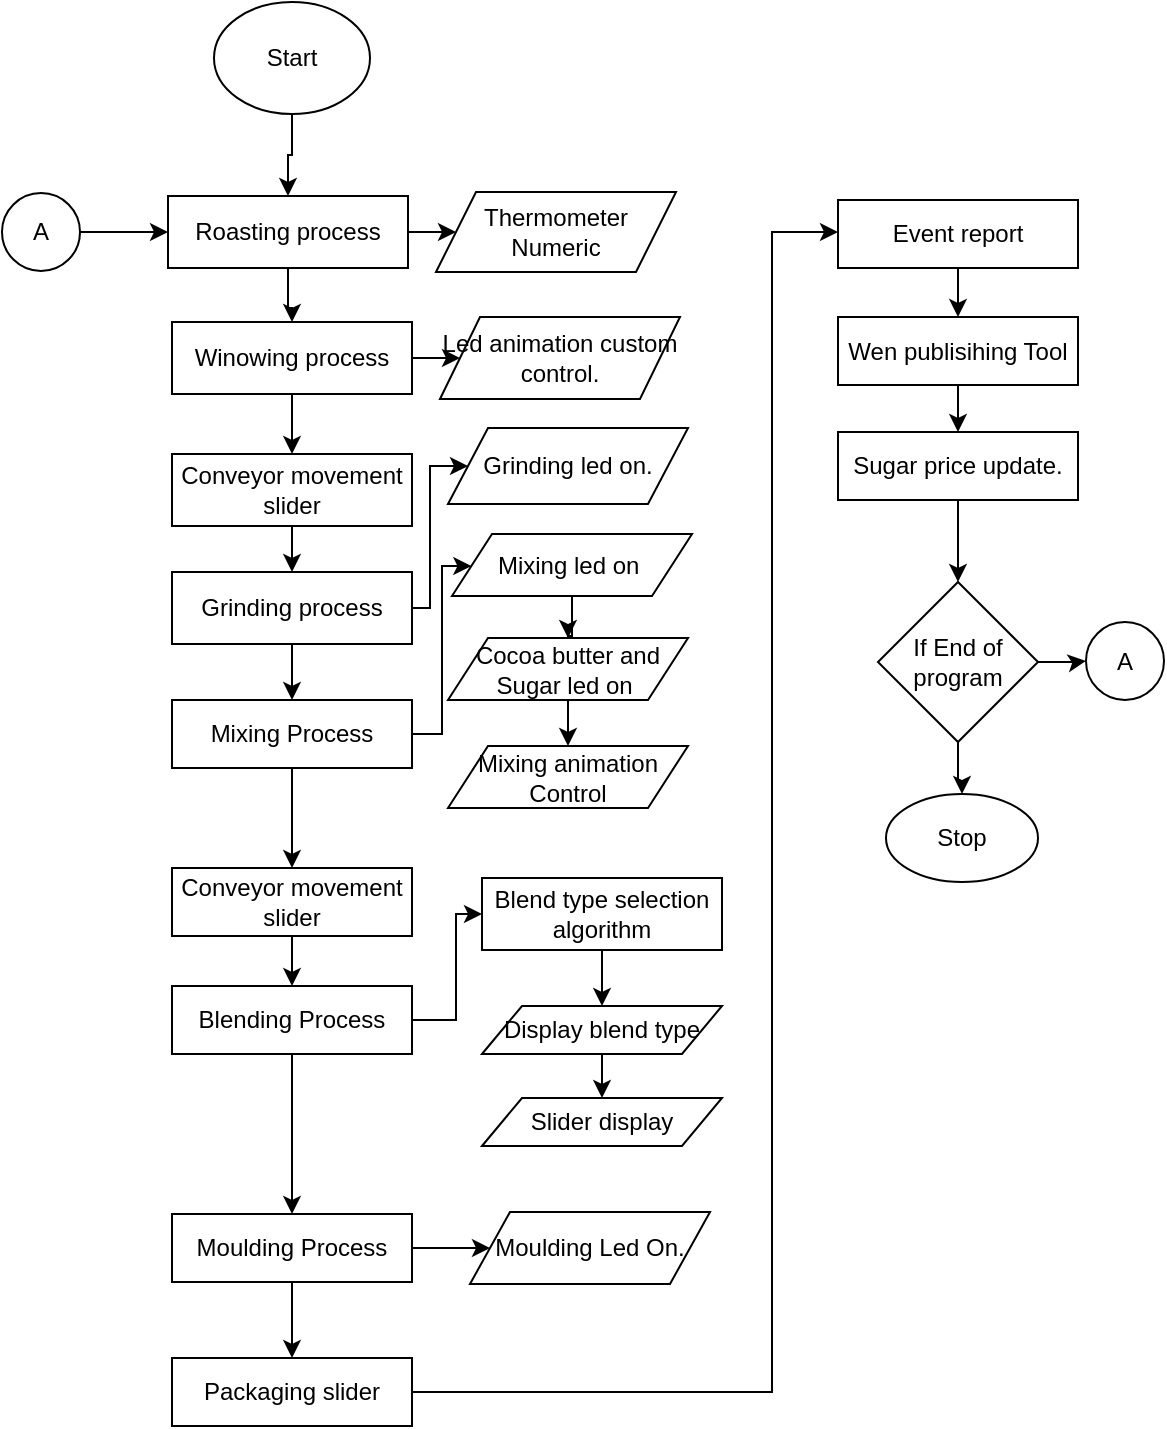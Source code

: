 <mxfile version="14.5.1" type="device"><diagram id="g1VqtaXEK_QpLZ1bGM_5" name="Page-1"><mxGraphModel dx="1851" dy="584" grid="0" gridSize="10" guides="1" tooltips="1" connect="1" arrows="1" fold="1" page="1" pageScale="1" pageWidth="827" pageHeight="1169" math="0" shadow="0"><root><mxCell id="0"/><mxCell id="1" parent="0"/><mxCell id="WnRhC-QqfUcTTKhkGFoe-6" value="" style="edgeStyle=orthogonalEdgeStyle;rounded=0;orthogonalLoop=1;jettySize=auto;html=1;" edge="1" parent="1" source="WnRhC-QqfUcTTKhkGFoe-1" target="WnRhC-QqfUcTTKhkGFoe-2"><mxGeometry relative="1" as="geometry"/></mxCell><mxCell id="WnRhC-QqfUcTTKhkGFoe-1" value="Start" style="ellipse;whiteSpace=wrap;html=1;" vertex="1" parent="1"><mxGeometry x="79" y="25" width="78" height="56" as="geometry"/></mxCell><mxCell id="WnRhC-QqfUcTTKhkGFoe-5" value="" style="edgeStyle=orthogonalEdgeStyle;rounded=0;orthogonalLoop=1;jettySize=auto;html=1;" edge="1" parent="1" source="WnRhC-QqfUcTTKhkGFoe-2" target="WnRhC-QqfUcTTKhkGFoe-4"><mxGeometry relative="1" as="geometry"/></mxCell><mxCell id="WnRhC-QqfUcTTKhkGFoe-8" value="" style="edgeStyle=orthogonalEdgeStyle;rounded=0;orthogonalLoop=1;jettySize=auto;html=1;" edge="1" parent="1" source="WnRhC-QqfUcTTKhkGFoe-2" target="WnRhC-QqfUcTTKhkGFoe-7"><mxGeometry relative="1" as="geometry"/></mxCell><mxCell id="WnRhC-QqfUcTTKhkGFoe-2" value="Roasting process" style="rounded=0;whiteSpace=wrap;html=1;" vertex="1" parent="1"><mxGeometry x="56" y="122" width="120" height="36" as="geometry"/></mxCell><mxCell id="WnRhC-QqfUcTTKhkGFoe-4" value="Thermometer Numeric" style="shape=parallelogram;perimeter=parallelogramPerimeter;whiteSpace=wrap;html=1;fixedSize=1;rounded=0;" vertex="1" parent="1"><mxGeometry x="190" y="120" width="120" height="40" as="geometry"/></mxCell><mxCell id="WnRhC-QqfUcTTKhkGFoe-12" value="" style="edgeStyle=orthogonalEdgeStyle;rounded=0;orthogonalLoop=1;jettySize=auto;html=1;" edge="1" parent="1" source="WnRhC-QqfUcTTKhkGFoe-7" target="WnRhC-QqfUcTTKhkGFoe-11"><mxGeometry relative="1" as="geometry"/></mxCell><mxCell id="WnRhC-QqfUcTTKhkGFoe-14" value="" style="edgeStyle=orthogonalEdgeStyle;rounded=0;orthogonalLoop=1;jettySize=auto;html=1;" edge="1" parent="1" source="WnRhC-QqfUcTTKhkGFoe-7" target="WnRhC-QqfUcTTKhkGFoe-13"><mxGeometry relative="1" as="geometry"/></mxCell><mxCell id="WnRhC-QqfUcTTKhkGFoe-7" value="Winowing process" style="rounded=0;whiteSpace=wrap;html=1;" vertex="1" parent="1"><mxGeometry x="58" y="185" width="120" height="36" as="geometry"/></mxCell><mxCell id="WnRhC-QqfUcTTKhkGFoe-11" value="Led animation custom control." style="shape=parallelogram;perimeter=parallelogramPerimeter;whiteSpace=wrap;html=1;fixedSize=1;" vertex="1" parent="1"><mxGeometry x="192" y="182.5" width="120" height="41" as="geometry"/></mxCell><mxCell id="WnRhC-QqfUcTTKhkGFoe-16" value="" style="edgeStyle=orthogonalEdgeStyle;rounded=0;orthogonalLoop=1;jettySize=auto;html=1;" edge="1" parent="1" source="WnRhC-QqfUcTTKhkGFoe-13" target="WnRhC-QqfUcTTKhkGFoe-15"><mxGeometry relative="1" as="geometry"/></mxCell><mxCell id="WnRhC-QqfUcTTKhkGFoe-13" value="Conveyor movement slider" style="rounded=0;whiteSpace=wrap;html=1;" vertex="1" parent="1"><mxGeometry x="58" y="251" width="120" height="36" as="geometry"/></mxCell><mxCell id="WnRhC-QqfUcTTKhkGFoe-18" value="" style="edgeStyle=orthogonalEdgeStyle;rounded=0;orthogonalLoop=1;jettySize=auto;html=1;" edge="1" parent="1" source="WnRhC-QqfUcTTKhkGFoe-15" target="WnRhC-QqfUcTTKhkGFoe-17"><mxGeometry relative="1" as="geometry"/></mxCell><mxCell id="WnRhC-QqfUcTTKhkGFoe-20" value="" style="edgeStyle=orthogonalEdgeStyle;rounded=0;orthogonalLoop=1;jettySize=auto;html=1;" edge="1" parent="1" source="WnRhC-QqfUcTTKhkGFoe-15" target="WnRhC-QqfUcTTKhkGFoe-19"><mxGeometry relative="1" as="geometry"><Array as="points"><mxPoint x="187" y="328"/><mxPoint x="187" y="257"/></Array></mxGeometry></mxCell><mxCell id="WnRhC-QqfUcTTKhkGFoe-15" value="Grinding process" style="rounded=0;whiteSpace=wrap;html=1;" vertex="1" parent="1"><mxGeometry x="58" y="310" width="120" height="36" as="geometry"/></mxCell><mxCell id="WnRhC-QqfUcTTKhkGFoe-22" value="" style="edgeStyle=orthogonalEdgeStyle;rounded=0;orthogonalLoop=1;jettySize=auto;html=1;" edge="1" parent="1" source="WnRhC-QqfUcTTKhkGFoe-17" target="WnRhC-QqfUcTTKhkGFoe-21"><mxGeometry relative="1" as="geometry"><Array as="points"><mxPoint x="193" y="391"/><mxPoint x="193" y="307"/></Array></mxGeometry></mxCell><mxCell id="WnRhC-QqfUcTTKhkGFoe-28" value="" style="edgeStyle=orthogonalEdgeStyle;rounded=0;orthogonalLoop=1;jettySize=auto;html=1;" edge="1" parent="1" source="WnRhC-QqfUcTTKhkGFoe-17" target="WnRhC-QqfUcTTKhkGFoe-27"><mxGeometry relative="1" as="geometry"/></mxCell><mxCell id="WnRhC-QqfUcTTKhkGFoe-17" value="Mixing Process" style="rounded=0;whiteSpace=wrap;html=1;" vertex="1" parent="1"><mxGeometry x="58" y="374" width="120" height="34" as="geometry"/></mxCell><mxCell id="WnRhC-QqfUcTTKhkGFoe-19" value="Grinding led on." style="shape=parallelogram;perimeter=parallelogramPerimeter;whiteSpace=wrap;html=1;fixedSize=1;rounded=0;" vertex="1" parent="1"><mxGeometry x="196" y="238" width="120" height="38" as="geometry"/></mxCell><mxCell id="WnRhC-QqfUcTTKhkGFoe-24" value="" style="edgeStyle=orthogonalEdgeStyle;rounded=0;orthogonalLoop=1;jettySize=auto;html=1;" edge="1" parent="1" source="WnRhC-QqfUcTTKhkGFoe-21" target="WnRhC-QqfUcTTKhkGFoe-23"><mxGeometry relative="1" as="geometry"/></mxCell><mxCell id="WnRhC-QqfUcTTKhkGFoe-21" value="Mixing led on&amp;nbsp;" style="shape=parallelogram;perimeter=parallelogramPerimeter;whiteSpace=wrap;html=1;fixedSize=1;rounded=0;" vertex="1" parent="1"><mxGeometry x="198" y="291" width="120" height="31" as="geometry"/></mxCell><mxCell id="WnRhC-QqfUcTTKhkGFoe-26" value="" style="edgeStyle=orthogonalEdgeStyle;rounded=0;orthogonalLoop=1;jettySize=auto;html=1;" edge="1" parent="1" source="WnRhC-QqfUcTTKhkGFoe-23" target="WnRhC-QqfUcTTKhkGFoe-25"><mxGeometry relative="1" as="geometry"/></mxCell><mxCell id="WnRhC-QqfUcTTKhkGFoe-23" value="Cocoa butter and Sugar led on&amp;nbsp;" style="shape=parallelogram;perimeter=parallelogramPerimeter;whiteSpace=wrap;html=1;fixedSize=1;rounded=0;" vertex="1" parent="1"><mxGeometry x="196" y="343" width="120" height="31" as="geometry"/></mxCell><mxCell id="WnRhC-QqfUcTTKhkGFoe-25" value="Mixing animation Control" style="shape=parallelogram;perimeter=parallelogramPerimeter;whiteSpace=wrap;html=1;fixedSize=1;rounded=0;" vertex="1" parent="1"><mxGeometry x="196" y="397" width="120" height="31" as="geometry"/></mxCell><mxCell id="WnRhC-QqfUcTTKhkGFoe-30" value="" style="edgeStyle=orthogonalEdgeStyle;rounded=0;orthogonalLoop=1;jettySize=auto;html=1;" edge="1" parent="1" source="WnRhC-QqfUcTTKhkGFoe-27" target="WnRhC-QqfUcTTKhkGFoe-29"><mxGeometry relative="1" as="geometry"/></mxCell><mxCell id="WnRhC-QqfUcTTKhkGFoe-27" value="Conveyor movement slider" style="rounded=0;whiteSpace=wrap;html=1;" vertex="1" parent="1"><mxGeometry x="58" y="458" width="120" height="34" as="geometry"/></mxCell><mxCell id="WnRhC-QqfUcTTKhkGFoe-36" value="" style="edgeStyle=orthogonalEdgeStyle;rounded=0;orthogonalLoop=1;jettySize=auto;html=1;" edge="1" parent="1" source="WnRhC-QqfUcTTKhkGFoe-29" target="WnRhC-QqfUcTTKhkGFoe-35"><mxGeometry relative="1" as="geometry"><Array as="points"><mxPoint x="200" y="534"/><mxPoint x="200" y="481"/></Array></mxGeometry></mxCell><mxCell id="WnRhC-QqfUcTTKhkGFoe-42" value="" style="edgeStyle=orthogonalEdgeStyle;rounded=0;orthogonalLoop=1;jettySize=auto;html=1;" edge="1" parent="1" source="WnRhC-QqfUcTTKhkGFoe-29" target="WnRhC-QqfUcTTKhkGFoe-41"><mxGeometry relative="1" as="geometry"/></mxCell><mxCell id="WnRhC-QqfUcTTKhkGFoe-29" value="Blending Process" style="rounded=0;whiteSpace=wrap;html=1;" vertex="1" parent="1"><mxGeometry x="58" y="517" width="120" height="34" as="geometry"/></mxCell><mxCell id="WnRhC-QqfUcTTKhkGFoe-38" value="" style="edgeStyle=orthogonalEdgeStyle;rounded=0;orthogonalLoop=1;jettySize=auto;html=1;" edge="1" parent="1" source="WnRhC-QqfUcTTKhkGFoe-35" target="WnRhC-QqfUcTTKhkGFoe-37"><mxGeometry relative="1" as="geometry"/></mxCell><mxCell id="WnRhC-QqfUcTTKhkGFoe-35" value="Blend type selection algorithm" style="rounded=0;whiteSpace=wrap;html=1;" vertex="1" parent="1"><mxGeometry x="213" y="463" width="120" height="36" as="geometry"/></mxCell><mxCell id="WnRhC-QqfUcTTKhkGFoe-40" value="" style="edgeStyle=orthogonalEdgeStyle;rounded=0;orthogonalLoop=1;jettySize=auto;html=1;" edge="1" parent="1" source="WnRhC-QqfUcTTKhkGFoe-37" target="WnRhC-QqfUcTTKhkGFoe-39"><mxGeometry relative="1" as="geometry"/></mxCell><mxCell id="WnRhC-QqfUcTTKhkGFoe-37" value="Display blend type" style="shape=parallelogram;perimeter=parallelogramPerimeter;whiteSpace=wrap;html=1;fixedSize=1;rounded=0;" vertex="1" parent="1"><mxGeometry x="213" y="527" width="120" height="24" as="geometry"/></mxCell><mxCell id="WnRhC-QqfUcTTKhkGFoe-39" value="Slider display" style="shape=parallelogram;perimeter=parallelogramPerimeter;whiteSpace=wrap;html=1;fixedSize=1;rounded=0;" vertex="1" parent="1"><mxGeometry x="213" y="573" width="120" height="24" as="geometry"/></mxCell><mxCell id="WnRhC-QqfUcTTKhkGFoe-46" value="" style="edgeStyle=orthogonalEdgeStyle;rounded=0;orthogonalLoop=1;jettySize=auto;html=1;" edge="1" parent="1" source="WnRhC-QqfUcTTKhkGFoe-41" target="WnRhC-QqfUcTTKhkGFoe-45"><mxGeometry relative="1" as="geometry"/></mxCell><mxCell id="WnRhC-QqfUcTTKhkGFoe-48" value="" style="edgeStyle=orthogonalEdgeStyle;rounded=0;orthogonalLoop=1;jettySize=auto;html=1;" edge="1" parent="1" source="WnRhC-QqfUcTTKhkGFoe-41" target="WnRhC-QqfUcTTKhkGFoe-47"><mxGeometry relative="1" as="geometry"/></mxCell><mxCell id="WnRhC-QqfUcTTKhkGFoe-41" value="Moulding Process" style="rounded=0;whiteSpace=wrap;html=1;" vertex="1" parent="1"><mxGeometry x="58" y="631" width="120" height="34" as="geometry"/></mxCell><mxCell id="WnRhC-QqfUcTTKhkGFoe-45" value="Moulding Led On." style="shape=parallelogram;perimeter=parallelogramPerimeter;whiteSpace=wrap;html=1;fixedSize=1;rounded=0;" vertex="1" parent="1"><mxGeometry x="207" y="630" width="120" height="36" as="geometry"/></mxCell><mxCell id="WnRhC-QqfUcTTKhkGFoe-51" value="" style="edgeStyle=orthogonalEdgeStyle;rounded=0;orthogonalLoop=1;jettySize=auto;html=1;" edge="1" parent="1" source="WnRhC-QqfUcTTKhkGFoe-47" target="WnRhC-QqfUcTTKhkGFoe-50"><mxGeometry relative="1" as="geometry"><Array as="points"><mxPoint x="358" y="720"/><mxPoint x="358" y="140"/></Array></mxGeometry></mxCell><mxCell id="WnRhC-QqfUcTTKhkGFoe-47" value="Packaging slider" style="rounded=0;whiteSpace=wrap;html=1;" vertex="1" parent="1"><mxGeometry x="58" y="703" width="120" height="34" as="geometry"/></mxCell><mxCell id="WnRhC-QqfUcTTKhkGFoe-53" value="" style="edgeStyle=orthogonalEdgeStyle;rounded=0;orthogonalLoop=1;jettySize=auto;html=1;" edge="1" parent="1" source="WnRhC-QqfUcTTKhkGFoe-50" target="WnRhC-QqfUcTTKhkGFoe-52"><mxGeometry relative="1" as="geometry"/></mxCell><mxCell id="WnRhC-QqfUcTTKhkGFoe-50" value="Event report" style="rounded=0;whiteSpace=wrap;html=1;" vertex="1" parent="1"><mxGeometry x="391" y="124" width="120" height="34" as="geometry"/></mxCell><mxCell id="WnRhC-QqfUcTTKhkGFoe-55" value="" style="edgeStyle=orthogonalEdgeStyle;rounded=0;orthogonalLoop=1;jettySize=auto;html=1;" edge="1" parent="1" source="WnRhC-QqfUcTTKhkGFoe-52" target="WnRhC-QqfUcTTKhkGFoe-54"><mxGeometry relative="1" as="geometry"/></mxCell><mxCell id="WnRhC-QqfUcTTKhkGFoe-52" value="Wen publisihing Tool" style="rounded=0;whiteSpace=wrap;html=1;" vertex="1" parent="1"><mxGeometry x="391" y="182.5" width="120" height="34" as="geometry"/></mxCell><mxCell id="WnRhC-QqfUcTTKhkGFoe-59" value="" style="edgeStyle=orthogonalEdgeStyle;rounded=0;orthogonalLoop=1;jettySize=auto;html=1;" edge="1" parent="1" source="WnRhC-QqfUcTTKhkGFoe-54" target="WnRhC-QqfUcTTKhkGFoe-58"><mxGeometry relative="1" as="geometry"/></mxCell><mxCell id="WnRhC-QqfUcTTKhkGFoe-54" value="Sugar price update." style="rounded=0;whiteSpace=wrap;html=1;" vertex="1" parent="1"><mxGeometry x="391" y="240" width="120" height="34" as="geometry"/></mxCell><mxCell id="WnRhC-QqfUcTTKhkGFoe-61" value="" style="edgeStyle=orthogonalEdgeStyle;rounded=0;orthogonalLoop=1;jettySize=auto;html=1;" edge="1" parent="1" source="WnRhC-QqfUcTTKhkGFoe-58" target="WnRhC-QqfUcTTKhkGFoe-60"><mxGeometry relative="1" as="geometry"/></mxCell><mxCell id="WnRhC-QqfUcTTKhkGFoe-63" value="" style="edgeStyle=orthogonalEdgeStyle;rounded=0;orthogonalLoop=1;jettySize=auto;html=1;" edge="1" parent="1" source="WnRhC-QqfUcTTKhkGFoe-58" target="WnRhC-QqfUcTTKhkGFoe-62"><mxGeometry relative="1" as="geometry"/></mxCell><mxCell id="WnRhC-QqfUcTTKhkGFoe-58" value="If End of program" style="rhombus;whiteSpace=wrap;html=1;rounded=0;" vertex="1" parent="1"><mxGeometry x="411" y="315" width="80" height="80" as="geometry"/></mxCell><mxCell id="WnRhC-QqfUcTTKhkGFoe-60" value="Stop" style="ellipse;whiteSpace=wrap;html=1;rounded=0;" vertex="1" parent="1"><mxGeometry x="415" y="421" width="76" height="44" as="geometry"/></mxCell><mxCell id="WnRhC-QqfUcTTKhkGFoe-62" value="A" style="ellipse;whiteSpace=wrap;html=1;rounded=0;" vertex="1" parent="1"><mxGeometry x="515" y="335" width="39" height="39" as="geometry"/></mxCell><mxCell id="WnRhC-QqfUcTTKhkGFoe-65" style="edgeStyle=orthogonalEdgeStyle;rounded=0;orthogonalLoop=1;jettySize=auto;html=1;entryX=0;entryY=0.5;entryDx=0;entryDy=0;" edge="1" parent="1" source="WnRhC-QqfUcTTKhkGFoe-64" target="WnRhC-QqfUcTTKhkGFoe-2"><mxGeometry relative="1" as="geometry"/></mxCell><mxCell id="WnRhC-QqfUcTTKhkGFoe-64" value="A" style="ellipse;whiteSpace=wrap;html=1;rounded=0;" vertex="1" parent="1"><mxGeometry x="-27" y="120.5" width="39" height="39" as="geometry"/></mxCell></root></mxGraphModel></diagram></mxfile>